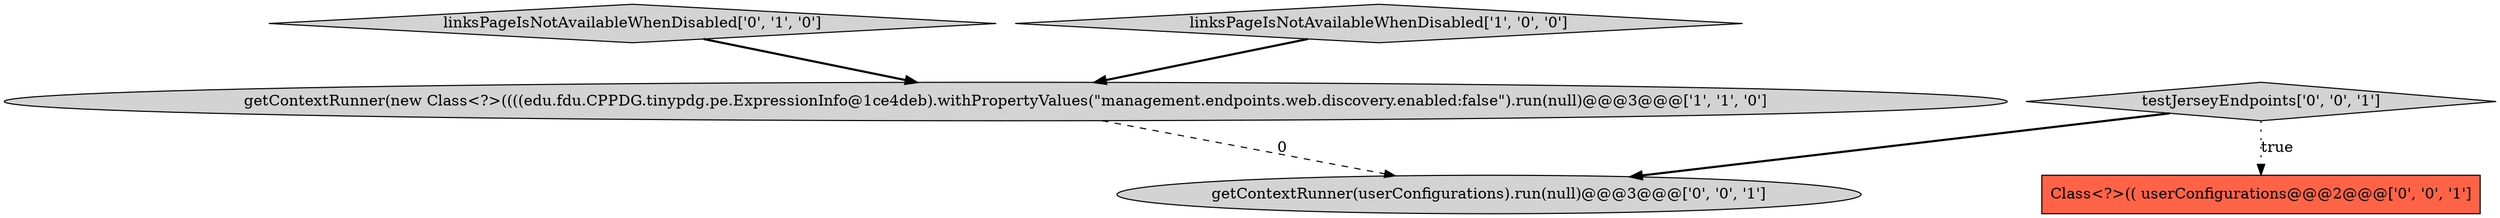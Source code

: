 digraph {
2 [style = filled, label = "linksPageIsNotAvailableWhenDisabled['0', '1', '0']", fillcolor = lightgray, shape = diamond image = "AAA0AAABBB2BBB"];
4 [style = filled, label = "testJerseyEndpoints['0', '0', '1']", fillcolor = lightgray, shape = diamond image = "AAA0AAABBB3BBB"];
3 [style = filled, label = "getContextRunner(userConfigurations).run(null)@@@3@@@['0', '0', '1']", fillcolor = lightgray, shape = ellipse image = "AAA0AAABBB3BBB"];
0 [style = filled, label = "getContextRunner(new Class<?>((((edu.fdu.CPPDG.tinypdg.pe.ExpressionInfo@1ce4deb).withPropertyValues(\"management.endpoints.web.discovery.enabled:false\").run(null)@@@3@@@['1', '1', '0']", fillcolor = lightgray, shape = ellipse image = "AAA0AAABBB1BBB"];
5 [style = filled, label = "Class<?>(( userConfigurations@@@2@@@['0', '0', '1']", fillcolor = tomato, shape = box image = "AAA0AAABBB3BBB"];
1 [style = filled, label = "linksPageIsNotAvailableWhenDisabled['1', '0', '0']", fillcolor = lightgray, shape = diamond image = "AAA0AAABBB1BBB"];
4->5 [style = dotted, label="true"];
4->3 [style = bold, label=""];
2->0 [style = bold, label=""];
0->3 [style = dashed, label="0"];
1->0 [style = bold, label=""];
}
